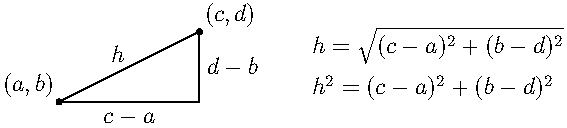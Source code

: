 size(10cm);
dot("$(a,b)$",(1,1),NW);
dot("$(c,d)$",(3,2),NE);
draw((1,1)--(3,2));
draw((1,1)--(3,1)--(3,2));
label("$h$",(2,1.5),NW);
label("$c-a$",(2,1),S);
label("$d-b$",(3,1.5),E);
label("$h = \sqrt{(c-a)^2 + (b-d)^2}$",(4.5,1.8),E);
label("$h^2 = (c-a)^2 + (b-d)^2$",(4.5,1.2),E);
